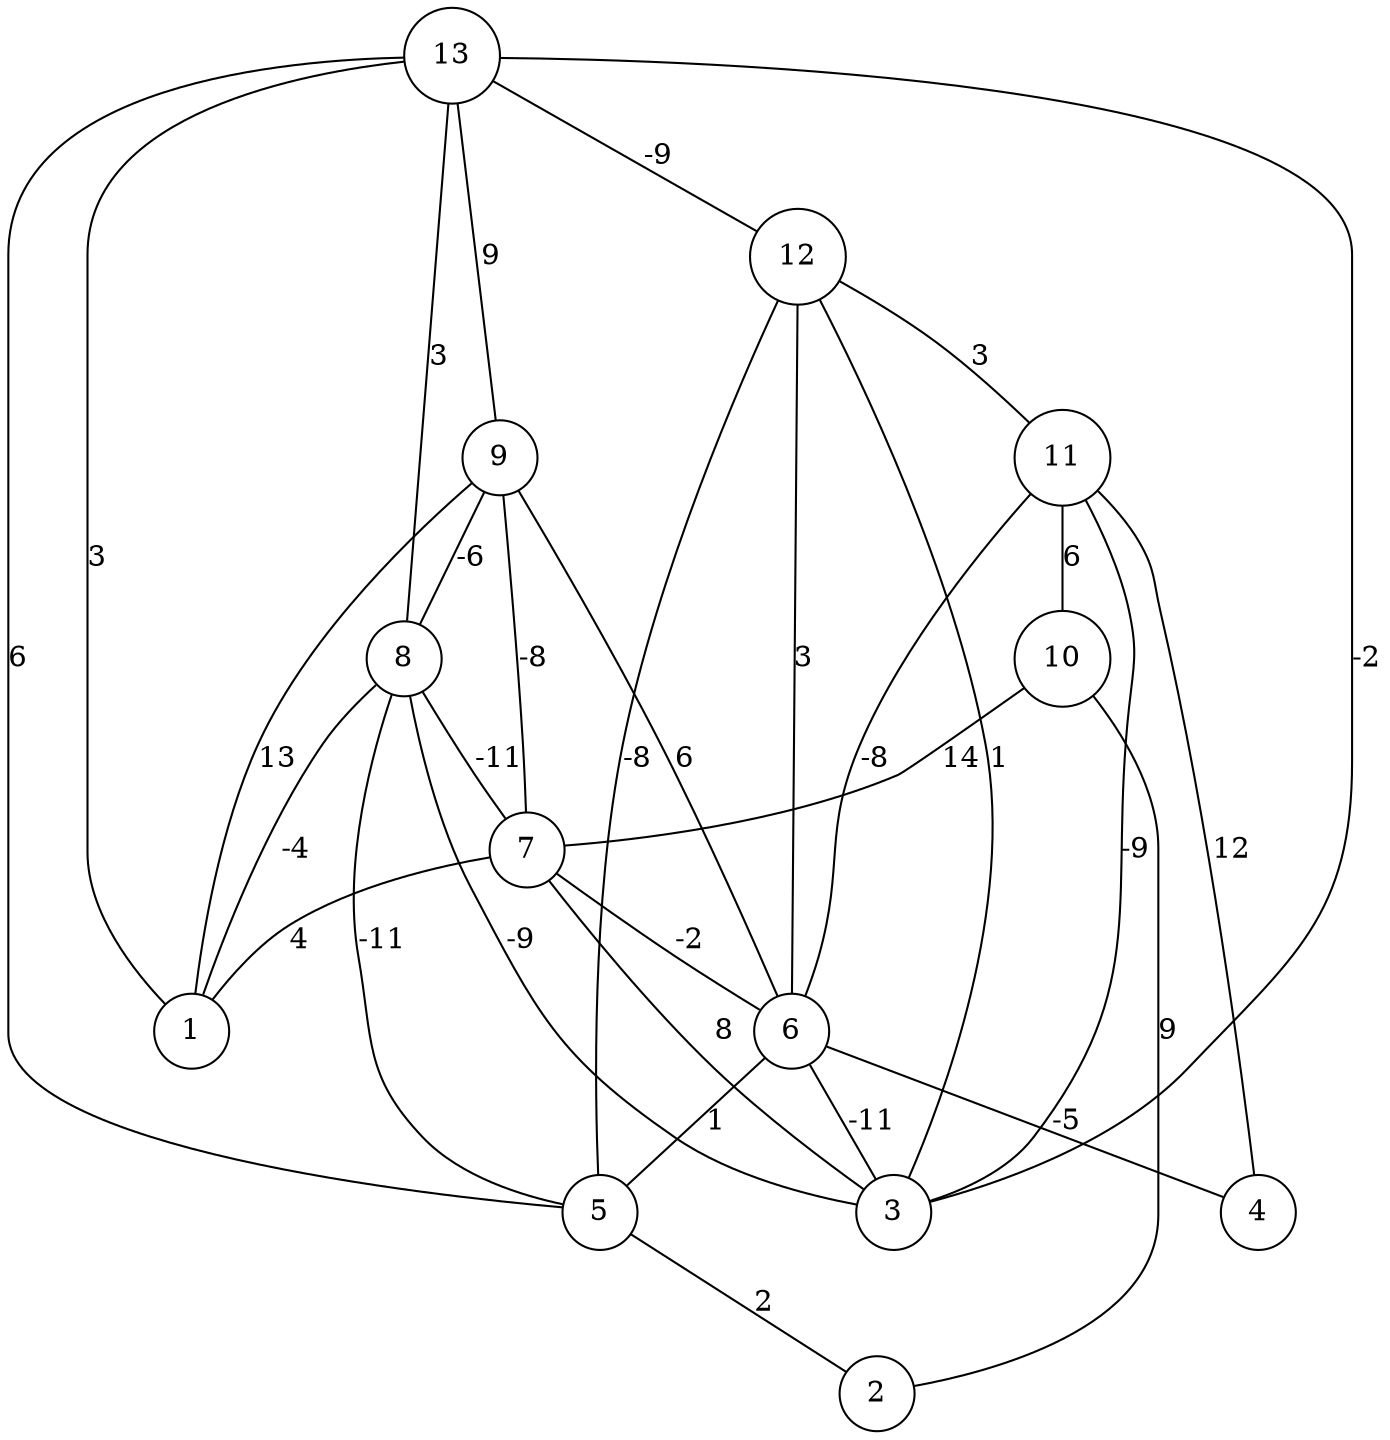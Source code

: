 graph { 
	 fontname="Helvetica,Arial,sans-serif" 
	 node [shape = circle]; 
	 13 -- 1 [label = "3"];
	 13 -- 3 [label = "-2"];
	 13 -- 5 [label = "6"];
	 13 -- 8 [label = "3"];
	 13 -- 9 [label = "9"];
	 13 -- 12 [label = "-9"];
	 12 -- 3 [label = "1"];
	 12 -- 5 [label = "-8"];
	 12 -- 6 [label = "3"];
	 12 -- 11 [label = "3"];
	 11 -- 3 [label = "-9"];
	 11 -- 4 [label = "12"];
	 11 -- 6 [label = "-8"];
	 11 -- 10 [label = "6"];
	 10 -- 2 [label = "9"];
	 10 -- 7 [label = "14"];
	 9 -- 1 [label = "13"];
	 9 -- 6 [label = "6"];
	 9 -- 7 [label = "-8"];
	 9 -- 8 [label = "-6"];
	 8 -- 1 [label = "-4"];
	 8 -- 3 [label = "-9"];
	 8 -- 5 [label = "-11"];
	 8 -- 7 [label = "-11"];
	 7 -- 1 [label = "4"];
	 7 -- 3 [label = "8"];
	 7 -- 6 [label = "-2"];
	 6 -- 3 [label = "-11"];
	 6 -- 4 [label = "-5"];
	 6 -- 5 [label = "1"];
	 5 -- 2 [label = "2"];
	 1;
	 2;
	 3;
	 4;
	 5;
	 6;
	 7;
	 8;
	 9;
	 10;
	 11;
	 12;
	 13;
}

